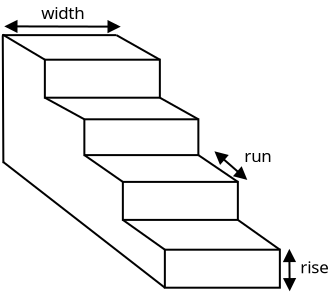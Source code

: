 <?xml version="1.0" encoding="UTF-8"?>
<dia:diagram xmlns:dia="http://www.lysator.liu.se/~alla/dia/">
  <dia:layer name="Background" visible="true" active="true">
    <dia:object type="Standard - Box" version="0" id="O0">
      <dia:attribute name="obj_pos">
        <dia:point val="3.775,3.28"/>
      </dia:attribute>
      <dia:attribute name="obj_bb">
        <dia:rectangle val="3.725,3.23;9.575,5.23"/>
      </dia:attribute>
      <dia:attribute name="elem_corner">
        <dia:point val="3.775,3.28"/>
      </dia:attribute>
      <dia:attribute name="elem_width">
        <dia:real val="5.75"/>
      </dia:attribute>
      <dia:attribute name="elem_height">
        <dia:real val="1.9"/>
      </dia:attribute>
      <dia:attribute name="show_background">
        <dia:boolean val="true"/>
      </dia:attribute>
    </dia:object>
    <dia:object type="Standard - Box" version="0" id="O1">
      <dia:attribute name="obj_pos">
        <dia:point val="5.75,6.26"/>
      </dia:attribute>
      <dia:attribute name="obj_bb">
        <dia:rectangle val="5.7,6.21;11.5,8.1"/>
      </dia:attribute>
      <dia:attribute name="elem_corner">
        <dia:point val="5.75,6.26"/>
      </dia:attribute>
      <dia:attribute name="elem_width">
        <dia:real val="5.7"/>
      </dia:attribute>
      <dia:attribute name="elem_height">
        <dia:real val="1.79"/>
      </dia:attribute>
      <dia:attribute name="show_background">
        <dia:boolean val="true"/>
      </dia:attribute>
    </dia:object>
    <dia:object type="Standard - Box" version="0" id="O2">
      <dia:attribute name="obj_pos">
        <dia:point val="7.675,9.39"/>
      </dia:attribute>
      <dia:attribute name="obj_bb">
        <dia:rectangle val="7.625,9.34;13.475,11.34"/>
      </dia:attribute>
      <dia:attribute name="elem_corner">
        <dia:point val="7.675,9.39"/>
      </dia:attribute>
      <dia:attribute name="elem_width">
        <dia:real val="5.75"/>
      </dia:attribute>
      <dia:attribute name="elem_height">
        <dia:real val="1.9"/>
      </dia:attribute>
      <dia:attribute name="show_background">
        <dia:boolean val="true"/>
      </dia:attribute>
    </dia:object>
    <dia:object type="Standard - Line" version="0" id="O3">
      <dia:attribute name="obj_pos">
        <dia:point val="1.67,2.027"/>
      </dia:attribute>
      <dia:attribute name="obj_bb">
        <dia:rectangle val="1.601,1.958;3.844,3.349"/>
      </dia:attribute>
      <dia:attribute name="conn_endpoints">
        <dia:point val="1.67,2.027"/>
        <dia:point val="3.775,3.28"/>
      </dia:attribute>
      <dia:attribute name="numcp">
        <dia:int val="1"/>
      </dia:attribute>
      <dia:connections>
        <dia:connection handle="1" to="O0" connection="0"/>
      </dia:connections>
    </dia:object>
    <dia:object type="Standard - Line" version="0" id="O4">
      <dia:attribute name="obj_pos">
        <dia:point val="3.775,5.18"/>
      </dia:attribute>
      <dia:attribute name="obj_bb">
        <dia:rectangle val="3.707,5.112;5.818,6.328"/>
      </dia:attribute>
      <dia:attribute name="conn_endpoints">
        <dia:point val="3.775,5.18"/>
        <dia:point val="5.75,6.26"/>
      </dia:attribute>
      <dia:attribute name="numcp">
        <dia:int val="1"/>
      </dia:attribute>
      <dia:connections>
        <dia:connection handle="0" to="O0" connection="5"/>
        <dia:connection handle="1" to="O1" connection="0"/>
      </dia:connections>
    </dia:object>
    <dia:object type="Standard - Line" version="0" id="O5">
      <dia:attribute name="obj_pos">
        <dia:point val="5.75,8.05"/>
      </dia:attribute>
      <dia:attribute name="obj_bb">
        <dia:rectangle val="5.68,7.98;7.745,9.46"/>
      </dia:attribute>
      <dia:attribute name="conn_endpoints">
        <dia:point val="5.75,8.05"/>
        <dia:point val="7.675,9.39"/>
      </dia:attribute>
      <dia:attribute name="numcp">
        <dia:int val="1"/>
      </dia:attribute>
      <dia:connections>
        <dia:connection handle="0" to="O1" connection="5"/>
        <dia:connection handle="1" to="O2" connection="0"/>
      </dia:connections>
    </dia:object>
    <dia:object type="Standard - Line" version="0" id="O6">
      <dia:attribute name="obj_pos">
        <dia:point val="7.35,2.05"/>
      </dia:attribute>
      <dia:attribute name="obj_bb">
        <dia:rectangle val="7.282,1.982;9.593,3.348"/>
      </dia:attribute>
      <dia:attribute name="conn_endpoints">
        <dia:point val="7.35,2.05"/>
        <dia:point val="9.525,3.28"/>
      </dia:attribute>
      <dia:attribute name="numcp">
        <dia:int val="1"/>
      </dia:attribute>
      <dia:connections>
        <dia:connection handle="1" to="O0" connection="2"/>
      </dia:connections>
    </dia:object>
    <dia:object type="Standard - Line" version="0" id="O7">
      <dia:attribute name="obj_pos">
        <dia:point val="9.525,5.18"/>
      </dia:attribute>
      <dia:attribute name="obj_bb">
        <dia:rectangle val="9.457,5.112;11.518,6.328"/>
      </dia:attribute>
      <dia:attribute name="conn_endpoints">
        <dia:point val="9.525,5.18"/>
        <dia:point val="11.45,6.26"/>
      </dia:attribute>
      <dia:attribute name="numcp">
        <dia:int val="1"/>
      </dia:attribute>
      <dia:connections>
        <dia:connection handle="0" to="O0" connection="7"/>
        <dia:connection handle="1" to="O1" connection="2"/>
      </dia:connections>
    </dia:object>
    <dia:object type="Standard - Line" version="0" id="O8">
      <dia:attribute name="obj_pos">
        <dia:point val="11.45,8.05"/>
      </dia:attribute>
      <dia:attribute name="obj_bb">
        <dia:rectangle val="11.381,7.981;13.494,9.459"/>
      </dia:attribute>
      <dia:attribute name="conn_endpoints">
        <dia:point val="11.45,8.05"/>
        <dia:point val="13.425,9.39"/>
      </dia:attribute>
      <dia:attribute name="numcp">
        <dia:int val="1"/>
      </dia:attribute>
      <dia:connections>
        <dia:connection handle="0" to="O1" connection="7"/>
        <dia:connection handle="1" to="O2" connection="2"/>
      </dia:connections>
    </dia:object>
    <dia:object type="Standard - Line" version="0" id="O9">
      <dia:attribute name="obj_pos">
        <dia:point val="1.632,2.052"/>
      </dia:attribute>
      <dia:attribute name="obj_bb">
        <dia:rectangle val="1.582,2.0;7.4,2.102"/>
      </dia:attribute>
      <dia:attribute name="conn_endpoints">
        <dia:point val="1.632,2.052"/>
        <dia:point val="7.35,2.05"/>
      </dia:attribute>
      <dia:attribute name="numcp">
        <dia:int val="1"/>
      </dia:attribute>
    </dia:object>
    <dia:object type="Standard - Line" version="0" id="O10">
      <dia:attribute name="obj_pos">
        <dia:point val="7.675,11.29"/>
      </dia:attribute>
      <dia:attribute name="obj_bb">
        <dia:rectangle val="7.605,11.22;9.845,12.85"/>
      </dia:attribute>
      <dia:attribute name="conn_endpoints">
        <dia:point val="7.675,11.29"/>
        <dia:point val="9.775,12.78"/>
      </dia:attribute>
      <dia:attribute name="numcp">
        <dia:int val="1"/>
      </dia:attribute>
      <dia:connections>
        <dia:connection handle="0" to="O2" connection="5"/>
        <dia:connection handle="1" to="O12" connection="0"/>
      </dia:connections>
    </dia:object>
    <dia:object type="Standard - Line" version="0" id="O11">
      <dia:attribute name="obj_pos">
        <dia:point val="13.425,11.29"/>
      </dia:attribute>
      <dia:attribute name="obj_bb">
        <dia:rectangle val="13.355,11.22;15.595,12.85"/>
      </dia:attribute>
      <dia:attribute name="conn_endpoints">
        <dia:point val="13.425,11.29"/>
        <dia:point val="15.525,12.78"/>
      </dia:attribute>
      <dia:attribute name="numcp">
        <dia:int val="1"/>
      </dia:attribute>
      <dia:connections>
        <dia:connection handle="0" to="O2" connection="7"/>
        <dia:connection handle="1" to="O12" connection="2"/>
      </dia:connections>
    </dia:object>
    <dia:object type="Standard - Box" version="0" id="O12">
      <dia:attribute name="obj_pos">
        <dia:point val="9.775,12.78"/>
      </dia:attribute>
      <dia:attribute name="obj_bb">
        <dia:rectangle val="9.725,12.73;15.575,14.73"/>
      </dia:attribute>
      <dia:attribute name="elem_corner">
        <dia:point val="9.775,12.78"/>
      </dia:attribute>
      <dia:attribute name="elem_width">
        <dia:real val="5.75"/>
      </dia:attribute>
      <dia:attribute name="elem_height">
        <dia:real val="1.9"/>
      </dia:attribute>
      <dia:attribute name="show_background">
        <dia:boolean val="true"/>
      </dia:attribute>
    </dia:object>
    <dia:object type="Standard - Line" version="0" id="O13">
      <dia:attribute name="obj_pos">
        <dia:point val="1.67,2.064"/>
      </dia:attribute>
      <dia:attribute name="obj_bb">
        <dia:rectangle val="1.619,2.014;1.75,8.5"/>
      </dia:attribute>
      <dia:attribute name="conn_endpoints">
        <dia:point val="1.67,2.064"/>
        <dia:point val="1.7,8.45"/>
      </dia:attribute>
      <dia:attribute name="numcp">
        <dia:int val="1"/>
      </dia:attribute>
    </dia:object>
    <dia:object type="Standard - Line" version="0" id="O14">
      <dia:attribute name="obj_pos">
        <dia:point val="1.7,8.4"/>
      </dia:attribute>
      <dia:attribute name="obj_bb">
        <dia:rectangle val="1.63,8.33;9.845,14.75"/>
      </dia:attribute>
      <dia:attribute name="conn_endpoints">
        <dia:point val="1.7,8.4"/>
        <dia:point val="9.775,14.68"/>
      </dia:attribute>
      <dia:attribute name="numcp">
        <dia:int val="1"/>
      </dia:attribute>
      <dia:connections>
        <dia:connection handle="1" to="O12" connection="5"/>
      </dia:connections>
    </dia:object>
    <dia:object type="Standard - Line" version="0" id="O15">
      <dia:attribute name="obj_pos">
        <dia:point val="12.3,7.9"/>
      </dia:attribute>
      <dia:attribute name="obj_bb">
        <dia:rectangle val="12.229,7.829;13.921,9.321"/>
      </dia:attribute>
      <dia:attribute name="conn_endpoints">
        <dia:point val="12.3,7.9"/>
        <dia:point val="13.85,9.25"/>
      </dia:attribute>
      <dia:attribute name="numcp">
        <dia:int val="1"/>
      </dia:attribute>
      <dia:attribute name="start_arrow">
        <dia:enum val="3"/>
      </dia:attribute>
      <dia:attribute name="start_arrow_length">
        <dia:real val="0.5"/>
      </dia:attribute>
      <dia:attribute name="start_arrow_width">
        <dia:real val="0.5"/>
      </dia:attribute>
      <dia:attribute name="end_arrow">
        <dia:enum val="3"/>
      </dia:attribute>
      <dia:attribute name="end_arrow_length">
        <dia:real val="0.5"/>
      </dia:attribute>
      <dia:attribute name="end_arrow_width">
        <dia:real val="0.5"/>
      </dia:attribute>
    </dia:object>
    <dia:object type="Standard - Line" version="0" id="O16">
      <dia:attribute name="obj_pos">
        <dia:point val="16,12.8"/>
      </dia:attribute>
      <dia:attribute name="obj_bb">
        <dia:rectangle val="15.674,12.738;16.342,14.86"/>
      </dia:attribute>
      <dia:attribute name="conn_endpoints">
        <dia:point val="16,12.8"/>
        <dia:point val="16.015,14.798"/>
      </dia:attribute>
      <dia:attribute name="numcp">
        <dia:int val="1"/>
      </dia:attribute>
      <dia:attribute name="start_arrow">
        <dia:enum val="3"/>
      </dia:attribute>
      <dia:attribute name="start_arrow_length">
        <dia:real val="0.5"/>
      </dia:attribute>
      <dia:attribute name="start_arrow_width">
        <dia:real val="0.5"/>
      </dia:attribute>
      <dia:attribute name="end_arrow">
        <dia:enum val="3"/>
      </dia:attribute>
      <dia:attribute name="end_arrow_length">
        <dia:real val="0.5"/>
      </dia:attribute>
      <dia:attribute name="end_arrow_width">
        <dia:real val="0.5"/>
      </dia:attribute>
    </dia:object>
    <dia:object type="Standard - Text" version="1" id="O17">
      <dia:attribute name="obj_pos">
        <dia:point val="13.75,8.4"/>
      </dia:attribute>
      <dia:attribute name="obj_bb">
        <dia:rectangle val="13.75,7.614;15.172,8.6"/>
      </dia:attribute>
      <dia:attribute name="text">
        <dia:composite type="text">
          <dia:attribute name="string">
            <dia:string>#run#</dia:string>
          </dia:attribute>
          <dia:attribute name="font">
            <dia:font family="sans" style="0" name="Helvetica"/>
          </dia:attribute>
          <dia:attribute name="height">
            <dia:real val="1.058"/>
          </dia:attribute>
          <dia:attribute name="pos">
            <dia:point val="13.75,8.4"/>
          </dia:attribute>
          <dia:attribute name="color">
            <dia:color val="#000000"/>
          </dia:attribute>
          <dia:attribute name="alignment">
            <dia:enum val="0"/>
          </dia:attribute>
        </dia:composite>
      </dia:attribute>
      <dia:attribute name="valign">
        <dia:enum val="3"/>
      </dia:attribute>
    </dia:object>
    <dia:object type="Standard - Text" version="1" id="O18">
      <dia:attribute name="obj_pos">
        <dia:point val="3.6,1.25"/>
      </dia:attribute>
      <dia:attribute name="obj_bb">
        <dia:rectangle val="3.6,0.464;5.935,1.45"/>
      </dia:attribute>
      <dia:attribute name="text">
        <dia:composite type="text">
          <dia:attribute name="string">
            <dia:string>#width#</dia:string>
          </dia:attribute>
          <dia:attribute name="font">
            <dia:font family="sans" style="0" name="Helvetica"/>
          </dia:attribute>
          <dia:attribute name="height">
            <dia:real val="1.058"/>
          </dia:attribute>
          <dia:attribute name="pos">
            <dia:point val="3.6,1.25"/>
          </dia:attribute>
          <dia:attribute name="color">
            <dia:color val="#000000"/>
          </dia:attribute>
          <dia:attribute name="alignment">
            <dia:enum val="0"/>
          </dia:attribute>
        </dia:composite>
      </dia:attribute>
      <dia:attribute name="valign">
        <dia:enum val="3"/>
      </dia:attribute>
    </dia:object>
    <dia:object type="Standard - Text" version="1" id="O19">
      <dia:attribute name="obj_pos">
        <dia:point val="16.55,13.963"/>
      </dia:attribute>
      <dia:attribute name="obj_bb">
        <dia:rectangle val="16.55,13.177;18.093,14.162"/>
      </dia:attribute>
      <dia:attribute name="text">
        <dia:composite type="text">
          <dia:attribute name="string">
            <dia:string>#rise#</dia:string>
          </dia:attribute>
          <dia:attribute name="font">
            <dia:font family="sans" style="0" name="Helvetica"/>
          </dia:attribute>
          <dia:attribute name="height">
            <dia:real val="1.058"/>
          </dia:attribute>
          <dia:attribute name="pos">
            <dia:point val="16.55,13.963"/>
          </dia:attribute>
          <dia:attribute name="color">
            <dia:color val="#000000"/>
          </dia:attribute>
          <dia:attribute name="alignment">
            <dia:enum val="0"/>
          </dia:attribute>
        </dia:composite>
      </dia:attribute>
      <dia:attribute name="valign">
        <dia:enum val="3"/>
      </dia:attribute>
    </dia:object>
    <dia:object type="Standard - Line" version="0" id="O20">
      <dia:attribute name="obj_pos">
        <dia:point val="1.807,1.614"/>
      </dia:attribute>
      <dia:attribute name="obj_bb">
        <dia:rectangle val="1.745,1.285;7.569,1.956"/>
      </dia:attribute>
      <dia:attribute name="conn_endpoints">
        <dia:point val="1.807,1.614"/>
        <dia:point val="7.507,1.627"/>
      </dia:attribute>
      <dia:attribute name="numcp">
        <dia:int val="1"/>
      </dia:attribute>
      <dia:attribute name="start_arrow">
        <dia:enum val="3"/>
      </dia:attribute>
      <dia:attribute name="start_arrow_length">
        <dia:real val="0.5"/>
      </dia:attribute>
      <dia:attribute name="start_arrow_width">
        <dia:real val="0.5"/>
      </dia:attribute>
      <dia:attribute name="end_arrow">
        <dia:enum val="3"/>
      </dia:attribute>
      <dia:attribute name="end_arrow_length">
        <dia:real val="0.5"/>
      </dia:attribute>
      <dia:attribute name="end_arrow_width">
        <dia:real val="0.5"/>
      </dia:attribute>
    </dia:object>
  </dia:layer>
</dia:diagram>
